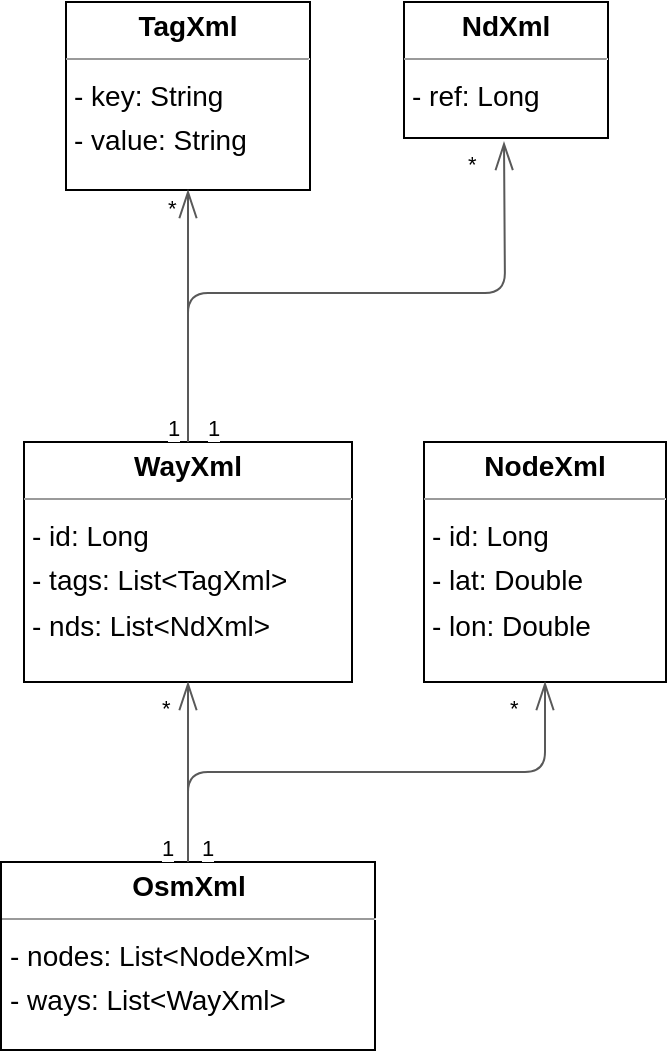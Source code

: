 <mxfile version="24.7.14">
  <diagram id="9Nvz_6NFu-FnVjTkihyT" name="Seite-1">
    <mxGraphModel dx="1850" dy="570" grid="1" gridSize="10" guides="1" tooltips="1" connect="1" arrows="1" fold="1" page="0" pageScale="1" pageWidth="827" pageHeight="1169" background="none" math="0" shadow="0">
      <root>
        <mxCell id="0" />
        <mxCell id="1" parent="0" />
        <mxCell id="node0" value="&lt;p style=&quot;margin:0px;margin-top:4px;text-align:center;&quot;&gt;&lt;b&gt;NdXml&lt;/b&gt;&lt;/p&gt;&lt;hr size=&quot;1&quot;/&gt;&lt;p style=&quot;margin:0 0 0 4px;line-height:1.6;&quot;&gt;- ref: Long&lt;/p&gt;" style="verticalAlign=top;align=left;overflow=fill;fontSize=14;fontFamily=Helvetica;html=1;rounded=0;shadow=0;comic=0;labelBackgroundColor=none;strokeWidth=1;" parent="1" vertex="1">
          <mxGeometry x="-210" y="40" width="102" height="68" as="geometry" />
        </mxCell>
        <mxCell id="node3" value="&lt;p style=&quot;margin:0px;margin-top:4px;text-align:center;&quot;&gt;&lt;b&gt;NodeXml&lt;/b&gt;&lt;/p&gt;&lt;hr size=&quot;1&quot;/&gt;&lt;p style=&quot;margin:0 0 0 4px;line-height:1.6;&quot;&gt;- id: Long&lt;br/&gt;- lat: Double&lt;br/&gt;- lon: Double&lt;/p&gt;" style="verticalAlign=top;align=left;overflow=fill;fontSize=14;fontFamily=Helvetica;html=1;rounded=0;shadow=0;comic=0;labelBackgroundColor=none;strokeWidth=1;" parent="1" vertex="1">
          <mxGeometry x="-200" y="260" width="121" height="120" as="geometry" />
        </mxCell>
        <mxCell id="node2" value="&lt;p style=&quot;margin:0px;margin-top:4px;text-align:center;&quot;&gt;&lt;b&gt;OsmXml&lt;/b&gt;&lt;/p&gt;&lt;hr size=&quot;1&quot;/&gt;&lt;p style=&quot;margin:0 0 0 4px;line-height:1.6;&quot;&gt;- nodes: List&amp;lt;NodeXml&amp;gt;&lt;br/&gt;- ways: List&amp;lt;WayXml&amp;gt;&lt;/p&gt;" style="verticalAlign=top;align=left;overflow=fill;fontSize=14;fontFamily=Helvetica;html=1;rounded=0;shadow=0;comic=0;labelBackgroundColor=none;strokeWidth=1;" parent="1" vertex="1">
          <mxGeometry x="-411.5" y="470" width="187" height="94" as="geometry" />
        </mxCell>
        <mxCell id="node1" value="&lt;p style=&quot;margin:0px;margin-top:4px;text-align:center;&quot;&gt;&lt;b&gt;TagXml&lt;/b&gt;&lt;/p&gt;&lt;hr size=&quot;1&quot;/&gt;&lt;p style=&quot;margin:0 0 0 4px;line-height:1.6;&quot;&gt;- key: String&lt;br/&gt;- value: String&lt;/p&gt;" style="verticalAlign=top;align=left;overflow=fill;fontSize=14;fontFamily=Helvetica;html=1;rounded=0;shadow=0;comic=0;labelBackgroundColor=none;strokeWidth=1;" parent="1" vertex="1">
          <mxGeometry x="-379" y="40" width="122" height="94" as="geometry" />
        </mxCell>
        <mxCell id="node4" value="&lt;p style=&quot;margin:0px;margin-top:4px;text-align:center;&quot;&gt;&lt;b&gt;WayXml&lt;/b&gt;&lt;/p&gt;&lt;hr size=&quot;1&quot;/&gt;&lt;p style=&quot;margin:0 0 0 4px;line-height:1.6;&quot;&gt;- id: Long&lt;br/&gt;- tags: List&amp;lt;TagXml&amp;gt;&lt;br/&gt;- nds: List&amp;lt;NdXml&amp;gt;&lt;/p&gt;" style="verticalAlign=top;align=left;overflow=fill;fontSize=14;fontFamily=Helvetica;html=1;rounded=0;shadow=0;comic=0;labelBackgroundColor=none;strokeWidth=1;" parent="1" vertex="1">
          <mxGeometry x="-400" y="260" width="164" height="120" as="geometry" />
        </mxCell>
        <mxCell id="edge2" value="" style="html=1;rounded=1;edgeStyle=orthogonalEdgeStyle;dashed=0;startArrow=diamondThinstartSize=12;endArrow=openThin;endSize=12;strokeColor=#595959;exitX=0.500;exitY=0.000;exitDx=0;exitDy=0;entryX=0.500;entryY=1.000;entryDx=0;entryDy=0;" parent="1" source="node4" target="node1" edge="1">
          <mxGeometry width="50" height="50" relative="1" as="geometry">
            <Array as="points" />
          </mxGeometry>
        </mxCell>
        <mxCell id="label12" value="1" style="edgeLabel;resizable=0;html=1;align=left;verticalAlign=top;strokeColor=default;" parent="edge2" vertex="1" connectable="0">
          <mxGeometry x="-310" y="240" as="geometry" />
        </mxCell>
        <mxCell id="Eb6dUa-JamSu1krB5h23-2" value="" style="html=1;rounded=1;edgeStyle=orthogonalEdgeStyle;dashed=0;startArrow=diamondThinstartSize=12;endArrow=openThin;endSize=12;strokeColor=#595959;exitX=0.5;exitY=0;exitDx=0;exitDy=0;" edge="1" parent="1" source="node4">
          <mxGeometry width="50" height="50" relative="1" as="geometry">
            <Array as="points" />
            <mxPoint x="-120" y="260" as="sourcePoint" />
            <mxPoint x="-160" y="110" as="targetPoint" />
          </mxGeometry>
        </mxCell>
        <mxCell id="Eb6dUa-JamSu1krB5h23-3" value="1" style="edgeLabel;resizable=0;html=1;align=left;verticalAlign=top;strokeColor=default;" vertex="1" connectable="0" parent="Eb6dUa-JamSu1krB5h23-2">
          <mxGeometry x="-330" y="240" as="geometry" />
        </mxCell>
        <mxCell id="Eb6dUa-JamSu1krB5h23-4" value="*" style="edgeLabel;resizable=0;html=1;align=left;verticalAlign=top;strokeColor=default;" vertex="1" connectable="0" parent="Eb6dUa-JamSu1krB5h23-2">
          <mxGeometry x="-330" y="130" as="geometry" />
        </mxCell>
        <mxCell id="Eb6dUa-JamSu1krB5h23-6" value="*" style="edgeLabel;resizable=0;html=1;align=left;verticalAlign=top;strokeColor=default;" vertex="1" connectable="0" parent="1">
          <mxGeometry x="-180" y="108" as="geometry" />
        </mxCell>
        <mxCell id="Eb6dUa-JamSu1krB5h23-7" value="" style="html=1;rounded=1;edgeStyle=orthogonalEdgeStyle;dashed=0;startArrow=diamondThinstartSize=12;endArrow=openThin;endSize=12;strokeColor=#595959;exitX=0.5;exitY=0;exitDx=0;exitDy=0;entryX=0.5;entryY=1;entryDx=0;entryDy=0;" edge="1" parent="1" source="node2" target="node3">
          <mxGeometry width="50" height="50" relative="1" as="geometry">
            <Array as="points" />
            <mxPoint x="-308" y="270" as="sourcePoint" />
            <mxPoint x="-150" y="120" as="targetPoint" />
          </mxGeometry>
        </mxCell>
        <mxCell id="Eb6dUa-JamSu1krB5h23-8" value="1" style="edgeLabel;resizable=0;html=1;align=left;verticalAlign=top;strokeColor=default;" vertex="1" connectable="0" parent="Eb6dUa-JamSu1krB5h23-7">
          <mxGeometry x="-330" y="240" as="geometry" />
        </mxCell>
        <mxCell id="Eb6dUa-JamSu1krB5h23-9" value="*" style="edgeLabel;resizable=0;html=1;align=left;verticalAlign=top;strokeColor=default;" vertex="1" connectable="0" parent="Eb6dUa-JamSu1krB5h23-7">
          <mxGeometry x="-330" y="130" as="geometry" />
        </mxCell>
        <mxCell id="Eb6dUa-JamSu1krB5h23-10" value="" style="html=1;rounded=1;edgeStyle=orthogonalEdgeStyle;dashed=0;startArrow=diamondThinstartSize=12;endArrow=openThin;endSize=12;strokeColor=#595959;exitX=0.5;exitY=0;exitDx=0;exitDy=0;" edge="1" parent="1" source="node2">
          <mxGeometry width="50" height="50" relative="1" as="geometry">
            <Array as="points" />
            <mxPoint x="-298" y="280" as="sourcePoint" />
            <mxPoint x="-318" y="380" as="targetPoint" />
          </mxGeometry>
        </mxCell>
        <mxCell id="Eb6dUa-JamSu1krB5h23-11" value="1" style="edgeLabel;resizable=0;html=1;align=left;verticalAlign=top;strokeColor=default;" vertex="1" connectable="0" parent="Eb6dUa-JamSu1krB5h23-10">
          <mxGeometry x="-330" y="240" as="geometry" />
        </mxCell>
        <mxCell id="Eb6dUa-JamSu1krB5h23-12" value="*" style="edgeLabel;resizable=0;html=1;align=left;verticalAlign=top;strokeColor=default;" vertex="1" connectable="0" parent="Eb6dUa-JamSu1krB5h23-10">
          <mxGeometry x="-330" y="130" as="geometry" />
        </mxCell>
        <mxCell id="Eb6dUa-JamSu1krB5h23-13" value="1" style="edgeLabel;resizable=0;html=1;align=left;verticalAlign=top;strokeColor=default;" vertex="1" connectable="0" parent="1">
          <mxGeometry x="-313" y="450" as="geometry" />
        </mxCell>
        <mxCell id="Eb6dUa-JamSu1krB5h23-15" value="1" style="edgeLabel;resizable=0;html=1;align=left;verticalAlign=top;strokeColor=default;" vertex="1" connectable="0" parent="1">
          <mxGeometry x="-333" y="450" as="geometry" />
        </mxCell>
        <mxCell id="Eb6dUa-JamSu1krB5h23-17" value="*" style="edgeLabel;resizable=0;html=1;align=left;verticalAlign=top;strokeColor=default;" vertex="1" connectable="0" parent="1">
          <mxGeometry x="-333" y="380" as="geometry" />
        </mxCell>
        <mxCell id="Eb6dUa-JamSu1krB5h23-18" value="*" style="edgeLabel;resizable=0;html=1;align=left;verticalAlign=top;strokeColor=default;" vertex="1" connectable="0" parent="1">
          <mxGeometry x="-159" y="380" as="geometry" />
        </mxCell>
      </root>
    </mxGraphModel>
  </diagram>
</mxfile>
